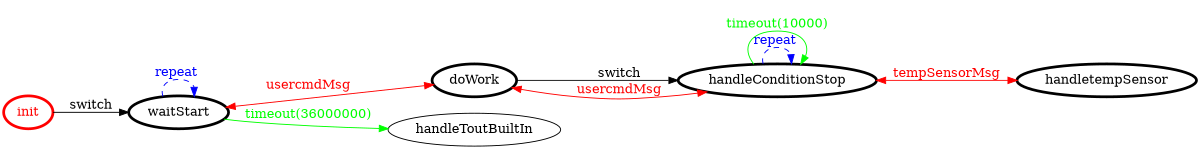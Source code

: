 /*
*
* A GraphViz DOT FSM description 
* Please use a GraphViz visualizer (like http://www.webgraphviz.com)
*  
*/

digraph finite_state_machine {
	rankdir=LR
	size="8,5"
	
	init [ color = red ][ fontcolor = red ][ penwidth = 3 ]
	handleConditionStop [ color = black ][ fontcolor = black ][ penwidth = 3 ]
	waitStart [ color = black ][ fontcolor = black ][ penwidth = 3 ]
	handletempSensor [ color = black ][ fontcolor = black ][ penwidth = 3 ]
	doWork [ color = black ][ fontcolor = black ][ penwidth = 3 ]
	
	handleConditionStop -> doWork [ label = "usercmdMsg" ][ color = red ][ fontcolor = red ][ dir = both ]
	handleConditionStop -> handleConditionStop [ label = "repeat "][ style = dashed ][ color = blue ][ fontcolor = blue ]
	handleConditionStop -> handletempSensor [ label = "tempSensorMsg" ][ color = red ][ fontcolor = red ][ dir = both ]
	init -> waitStart [ label = "switch" ][ color = black ][ fontcolor = black ]
	waitStart -> waitStart [ label = "repeat "][ style = dashed ][ color = blue ][ fontcolor = blue ]
	handleConditionStop -> handleConditionStop [ label = "timeout(10000)" ][ color = green ][ fontcolor = green ]
	waitStart -> doWork [ label = "usercmdMsg" ][ color = red ][ fontcolor = red ][ dir = both ]
	doWork -> handleConditionStop [ label = "switch" ][ color = black ][ fontcolor = black ]
	waitStart -> handleToutBuiltIn [ label = "timeout(36000000)" ][ color = green ][ fontcolor = green ]
}
